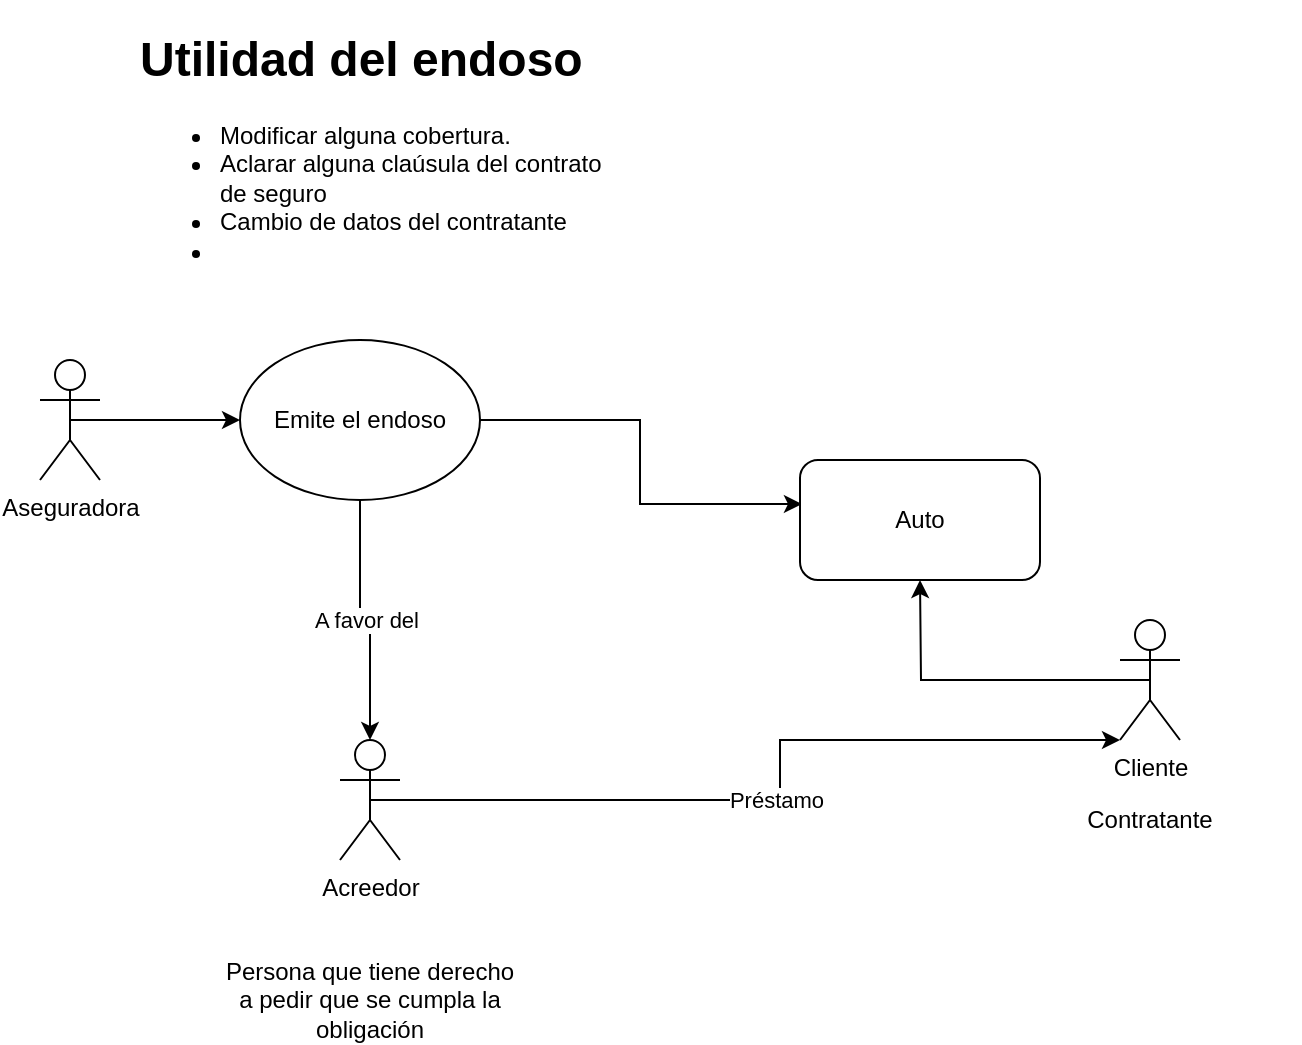 <mxfile version="13.6.5" type="github">
  <diagram id="QZkJjBfgTAIyttPgU-cu" name="Page-1">
    <mxGraphModel dx="1021" dy="1781" grid="1" gridSize="10" guides="1" tooltips="1" connect="1" arrows="1" fold="1" page="1" pageScale="1" pageWidth="827" pageHeight="1169" math="0" shadow="0">
      <root>
        <mxCell id="0" />
        <mxCell id="1" parent="0" />
        <mxCell id="ONbaFNnml2gXOw2SobQo-5" style="edgeStyle=orthogonalEdgeStyle;rounded=0;orthogonalLoop=1;jettySize=auto;html=1;exitX=0.5;exitY=0.5;exitDx=0;exitDy=0;exitPerimeter=0;" edge="1" parent="1" source="ONbaFNnml2gXOw2SobQo-1" target="ONbaFNnml2gXOw2SobQo-4">
          <mxGeometry relative="1" as="geometry">
            <mxPoint x="140" y="150" as="targetPoint" />
          </mxGeometry>
        </mxCell>
        <mxCell id="ONbaFNnml2gXOw2SobQo-1" value="Aseguradora" style="shape=umlActor;verticalLabelPosition=bottom;verticalAlign=top;html=1;outlineConnect=0;" vertex="1" parent="1">
          <mxGeometry x="80" y="100" width="30" height="60" as="geometry" />
        </mxCell>
        <mxCell id="ONbaFNnml2gXOw2SobQo-6" style="edgeStyle=orthogonalEdgeStyle;rounded=0;orthogonalLoop=1;jettySize=auto;html=1;exitX=0.5;exitY=0.5;exitDx=0;exitDy=0;exitPerimeter=0;" edge="1" parent="1" source="ONbaFNnml2gXOw2SobQo-2">
          <mxGeometry relative="1" as="geometry">
            <mxPoint x="520" y="210" as="targetPoint" />
          </mxGeometry>
        </mxCell>
        <mxCell id="ONbaFNnml2gXOw2SobQo-2" value="Cliente" style="shape=umlActor;verticalLabelPosition=bottom;verticalAlign=top;html=1;outlineConnect=0;" vertex="1" parent="1">
          <mxGeometry x="620" y="230" width="30" height="60" as="geometry" />
        </mxCell>
        <mxCell id="ONbaFNnml2gXOw2SobQo-13" style="edgeStyle=orthogonalEdgeStyle;rounded=0;orthogonalLoop=1;jettySize=auto;html=1;exitX=1;exitY=0.5;exitDx=0;exitDy=0;entryX=0.008;entryY=0.367;entryDx=0;entryDy=0;entryPerimeter=0;" edge="1" parent="1" source="ONbaFNnml2gXOw2SobQo-4" target="ONbaFNnml2gXOw2SobQo-7">
          <mxGeometry relative="1" as="geometry" />
        </mxCell>
        <mxCell id="ONbaFNnml2gXOw2SobQo-15" value="A favor del" style="edgeStyle=orthogonalEdgeStyle;rounded=0;orthogonalLoop=1;jettySize=auto;html=1;entryX=0.5;entryY=0;entryDx=0;entryDy=0;entryPerimeter=0;" edge="1" parent="1" source="ONbaFNnml2gXOw2SobQo-4" target="ONbaFNnml2gXOw2SobQo-8">
          <mxGeometry relative="1" as="geometry" />
        </mxCell>
        <mxCell id="ONbaFNnml2gXOw2SobQo-4" value="Emite el endoso" style="ellipse;whiteSpace=wrap;html=1;" vertex="1" parent="1">
          <mxGeometry x="180" y="90" width="120" height="80" as="geometry" />
        </mxCell>
        <mxCell id="ONbaFNnml2gXOw2SobQo-7" value="Auto" style="rounded=1;whiteSpace=wrap;html=1;" vertex="1" parent="1">
          <mxGeometry x="460" y="150" width="120" height="60" as="geometry" />
        </mxCell>
        <mxCell id="ONbaFNnml2gXOw2SobQo-14" value="Préstamo" style="edgeStyle=orthogonalEdgeStyle;rounded=0;orthogonalLoop=1;jettySize=auto;html=1;exitX=0.5;exitY=0.5;exitDx=0;exitDy=0;exitPerimeter=0;entryX=0;entryY=1;entryDx=0;entryDy=0;entryPerimeter=0;" edge="1" parent="1" source="ONbaFNnml2gXOw2SobQo-8" target="ONbaFNnml2gXOw2SobQo-2">
          <mxGeometry relative="1" as="geometry">
            <Array as="points">
              <mxPoint x="450" y="320" />
              <mxPoint x="450" y="290" />
            </Array>
          </mxGeometry>
        </mxCell>
        <mxCell id="ONbaFNnml2gXOw2SobQo-8" value="Acreedor" style="shape=umlActor;verticalLabelPosition=bottom;verticalAlign=top;html=1;outlineConnect=0;" vertex="1" parent="1">
          <mxGeometry x="230" y="290" width="30" height="60" as="geometry" />
        </mxCell>
        <mxCell id="ONbaFNnml2gXOw2SobQo-9" value="Persona que tiene derecho a pedir que se cumpla la obligación" style="text;html=1;strokeColor=none;fillColor=none;align=center;verticalAlign=middle;whiteSpace=wrap;rounded=0;" vertex="1" parent="1">
          <mxGeometry x="170" y="410" width="150" height="20" as="geometry" />
        </mxCell>
        <mxCell id="ONbaFNnml2gXOw2SobQo-11" value="&lt;h1&gt;Utilidad del endoso&lt;/h1&gt;&lt;p&gt;&lt;/p&gt;&lt;ul&gt;&lt;li&gt;Modificar alguna cobertura.&lt;/li&gt;&lt;li&gt;Aclarar alguna claúsula del contrato de seguro&lt;/li&gt;&lt;li&gt;Cambio de datos del contratante&lt;/li&gt;&lt;li&gt;&lt;br&gt;&lt;/li&gt;&lt;/ul&gt;&lt;p&gt;&lt;/p&gt;" style="text;html=1;strokeColor=none;fillColor=none;spacing=5;spacingTop=-20;whiteSpace=wrap;overflow=hidden;rounded=0;" vertex="1" parent="1">
          <mxGeometry x="125" y="-70" width="240" height="120" as="geometry" />
        </mxCell>
        <mxCell id="ONbaFNnml2gXOw2SobQo-12" value="Contratante" style="text;html=1;strokeColor=none;fillColor=none;align=center;verticalAlign=middle;whiteSpace=wrap;rounded=0;" vertex="1" parent="1">
          <mxGeometry x="560" y="320" width="150" height="20" as="geometry" />
        </mxCell>
      </root>
    </mxGraphModel>
  </diagram>
</mxfile>

